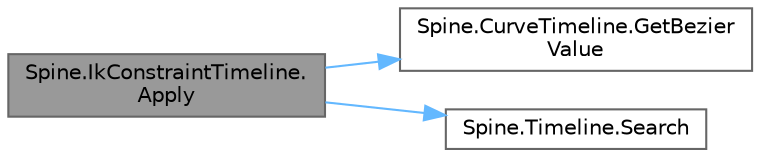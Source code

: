 digraph "Spine.IkConstraintTimeline.Apply"
{
 // LATEX_PDF_SIZE
  bgcolor="transparent";
  edge [fontname=Helvetica,fontsize=10,labelfontname=Helvetica,labelfontsize=10];
  node [fontname=Helvetica,fontsize=10,shape=box,height=0.2,width=0.4];
  rankdir="LR";
  Node1 [id="Node000001",label="Spine.IkConstraintTimeline.\lApply",height=0.2,width=0.4,color="gray40", fillcolor="grey60", style="filled", fontcolor="black",tooltip=" "];
  Node1 -> Node2 [id="edge1_Node000001_Node000002",color="steelblue1",style="solid",tooltip=" "];
  Node2 [id="Node000002",label="Spine.CurveTimeline.GetBezier\lValue",height=0.2,width=0.4,color="grey40", fillcolor="white", style="filled",URL="$class_spine_1_1_curve_timeline.html#af5d5dc239e695c4ad4bb33396cb03d38",tooltip="Returns the Bezier interpolated value for the specified time."];
  Node1 -> Node3 [id="edge2_Node000001_Node000003",color="steelblue1",style="solid",tooltip=" "];
  Node3 [id="Node000003",label="Spine.Timeline.Search",height=0.2,width=0.4,color="grey40", fillcolor="white", style="filled",URL="$class_spine_1_1_timeline.html#a6f52e90749b66f8f4b84f0c34b2fe085",tooltip="Search using a stride of 1."];
}

